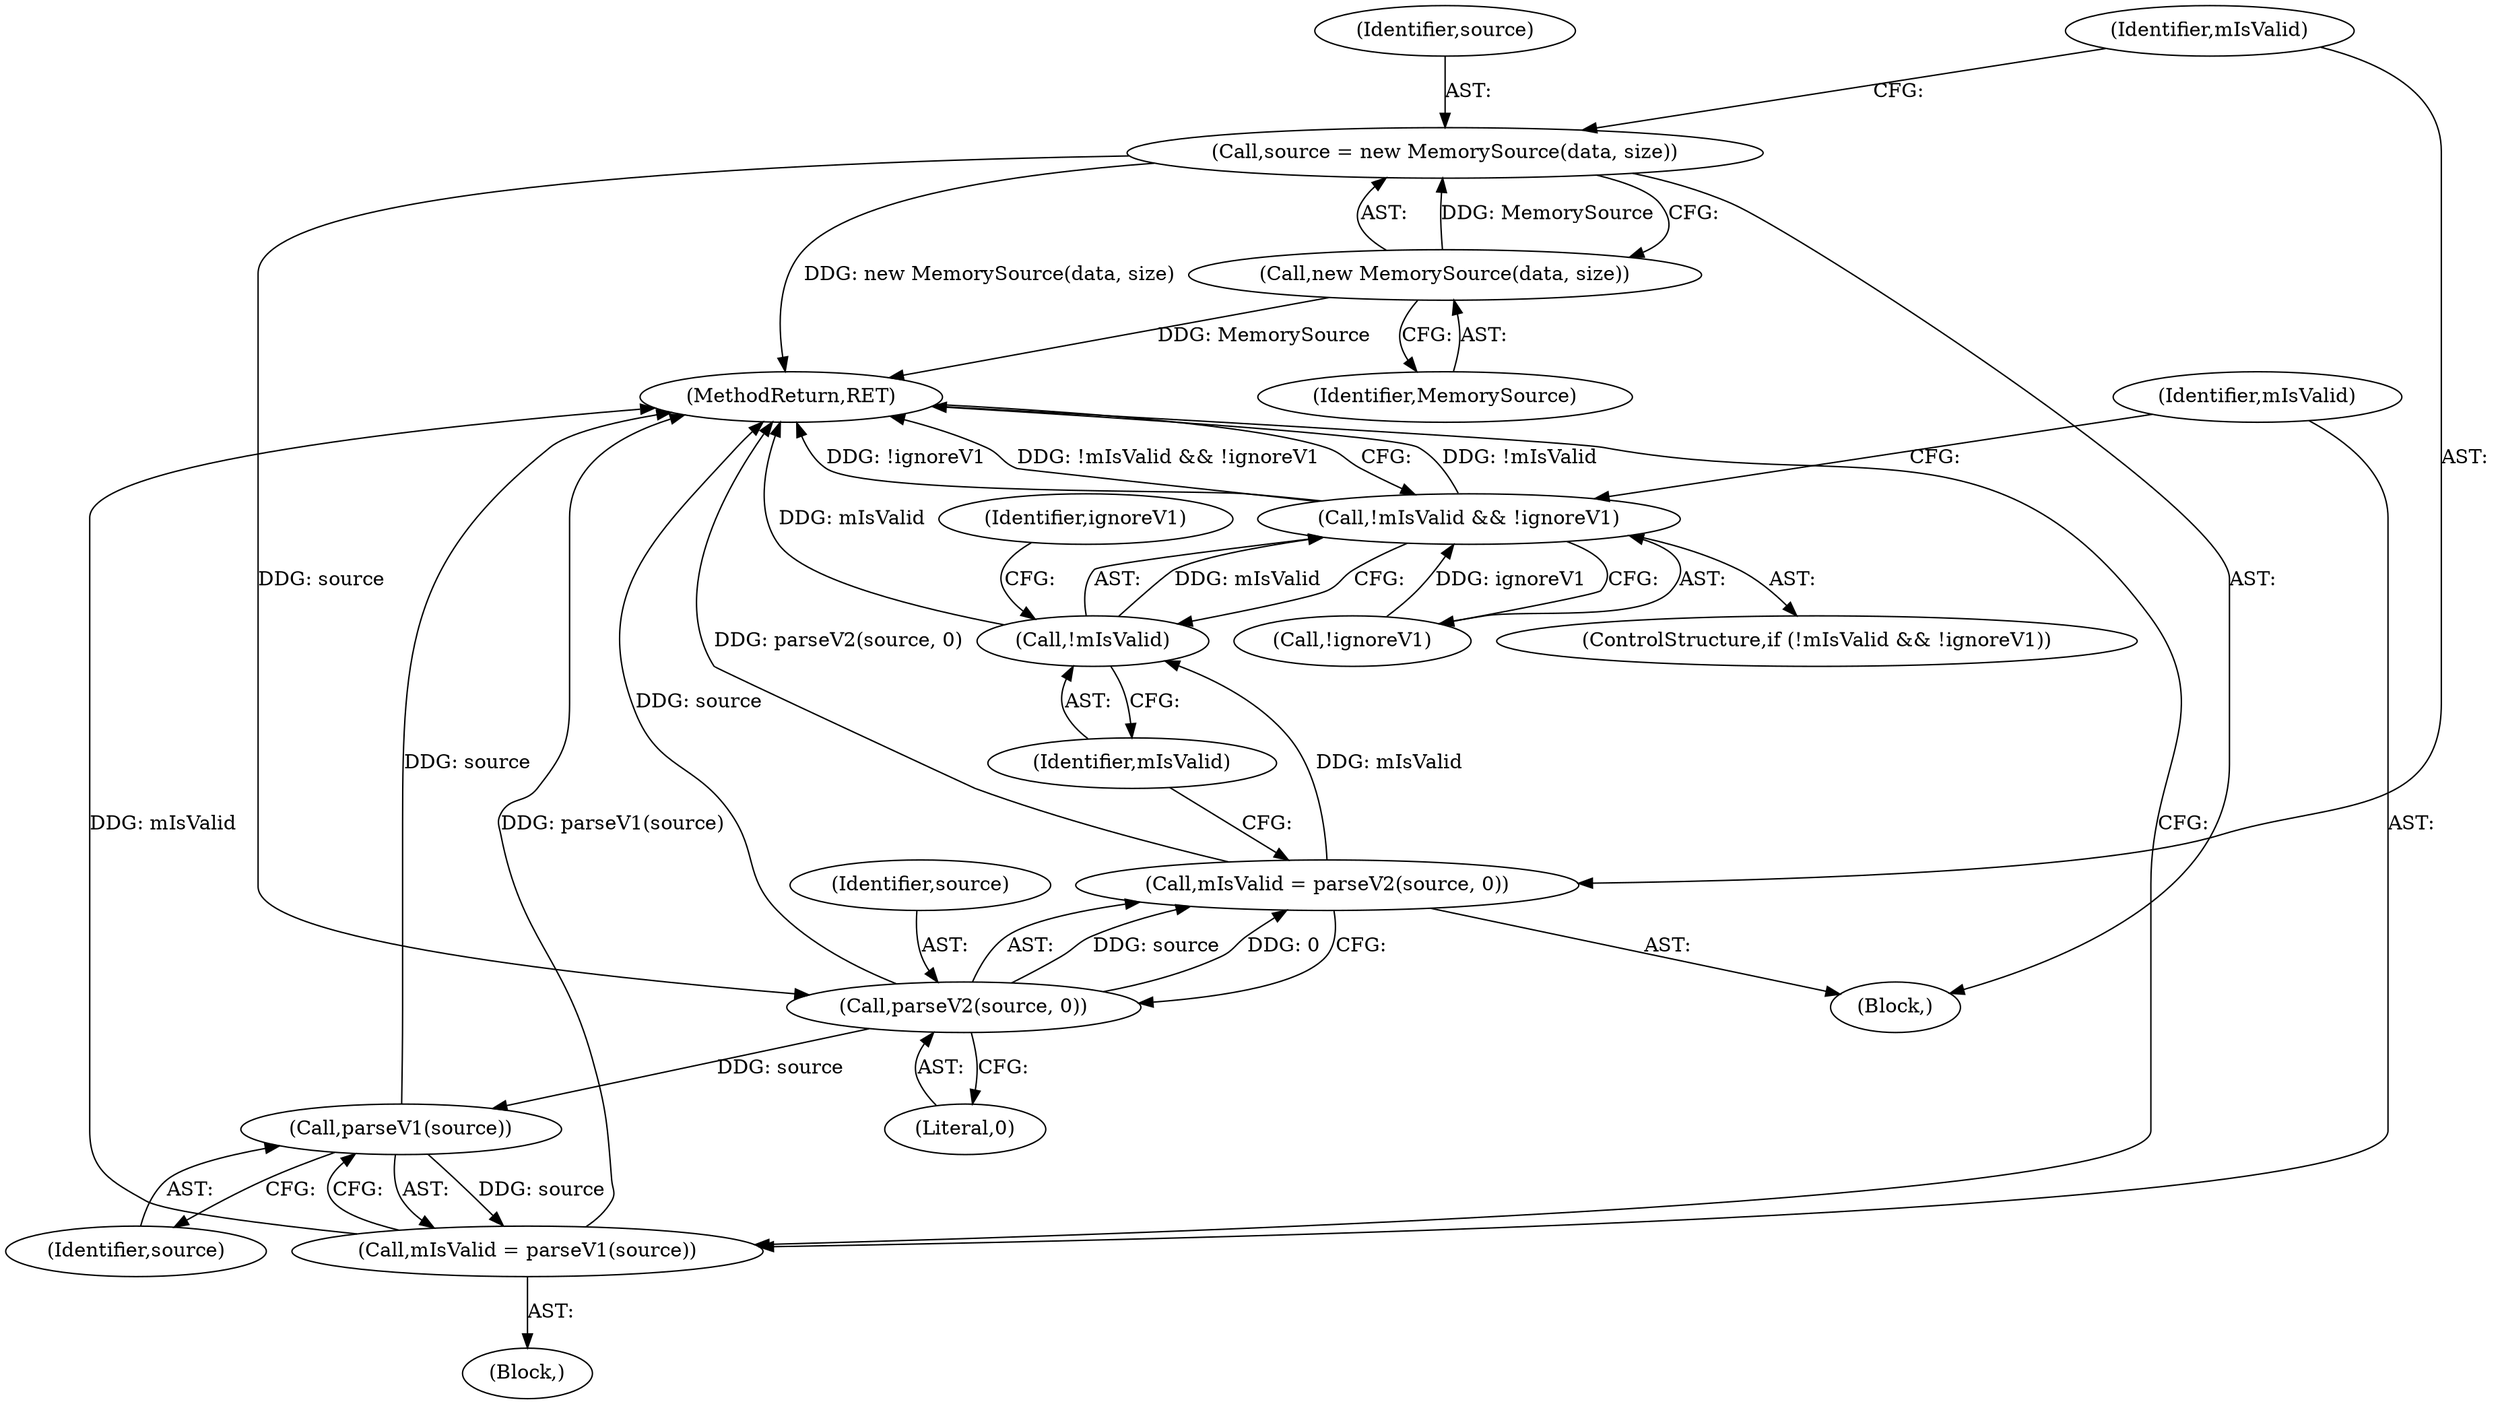 digraph "1_Android_6d0249be2275fd4086783f259f4e2c54722a7c55@del" {
"1000106" [label="(Call,source = new MemorySource(data, size))"];
"1000108" [label="(Call,new MemorySource(data, size))"];
"1000112" [label="(Call,parseV2(source, 0))"];
"1000110" [label="(Call,mIsValid = parseV2(source, 0))"];
"1000117" [label="(Call,!mIsValid)"];
"1000116" [label="(Call,!mIsValid && !ignoreV1)"];
"1000124" [label="(Call,parseV1(source))"];
"1000122" [label="(Call,mIsValid = parseV1(source))"];
"1000126" [label="(MethodReturn,RET)"];
"1000104" [label="(Block,)"];
"1000113" [label="(Identifier,source)"];
"1000124" [label="(Call,parseV1(source))"];
"1000125" [label="(Identifier,source)"];
"1000111" [label="(Identifier,mIsValid)"];
"1000110" [label="(Call,mIsValid = parseV2(source, 0))"];
"1000116" [label="(Call,!mIsValid && !ignoreV1)"];
"1000115" [label="(ControlStructure,if (!mIsValid && !ignoreV1))"];
"1000117" [label="(Call,!mIsValid)"];
"1000107" [label="(Identifier,source)"];
"1000106" [label="(Call,source = new MemorySource(data, size))"];
"1000108" [label="(Call,new MemorySource(data, size))"];
"1000119" [label="(Call,!ignoreV1)"];
"1000122" [label="(Call,mIsValid = parseV1(source))"];
"1000121" [label="(Block,)"];
"1000120" [label="(Identifier,ignoreV1)"];
"1000118" [label="(Identifier,mIsValid)"];
"1000114" [label="(Literal,0)"];
"1000123" [label="(Identifier,mIsValid)"];
"1000109" [label="(Identifier,MemorySource)"];
"1000112" [label="(Call,parseV2(source, 0))"];
"1000106" -> "1000104"  [label="AST: "];
"1000106" -> "1000108"  [label="CFG: "];
"1000107" -> "1000106"  [label="AST: "];
"1000108" -> "1000106"  [label="AST: "];
"1000111" -> "1000106"  [label="CFG: "];
"1000106" -> "1000126"  [label="DDG: new MemorySource(data, size)"];
"1000108" -> "1000106"  [label="DDG: MemorySource"];
"1000106" -> "1000112"  [label="DDG: source"];
"1000108" -> "1000109"  [label="CFG: "];
"1000109" -> "1000108"  [label="AST: "];
"1000108" -> "1000126"  [label="DDG: MemorySource"];
"1000112" -> "1000110"  [label="AST: "];
"1000112" -> "1000114"  [label="CFG: "];
"1000113" -> "1000112"  [label="AST: "];
"1000114" -> "1000112"  [label="AST: "];
"1000110" -> "1000112"  [label="CFG: "];
"1000112" -> "1000126"  [label="DDG: source"];
"1000112" -> "1000110"  [label="DDG: source"];
"1000112" -> "1000110"  [label="DDG: 0"];
"1000112" -> "1000124"  [label="DDG: source"];
"1000110" -> "1000104"  [label="AST: "];
"1000111" -> "1000110"  [label="AST: "];
"1000118" -> "1000110"  [label="CFG: "];
"1000110" -> "1000126"  [label="DDG: parseV2(source, 0)"];
"1000110" -> "1000117"  [label="DDG: mIsValid"];
"1000117" -> "1000116"  [label="AST: "];
"1000117" -> "1000118"  [label="CFG: "];
"1000118" -> "1000117"  [label="AST: "];
"1000120" -> "1000117"  [label="CFG: "];
"1000116" -> "1000117"  [label="CFG: "];
"1000117" -> "1000126"  [label="DDG: mIsValid"];
"1000117" -> "1000116"  [label="DDG: mIsValid"];
"1000116" -> "1000115"  [label="AST: "];
"1000116" -> "1000119"  [label="CFG: "];
"1000119" -> "1000116"  [label="AST: "];
"1000123" -> "1000116"  [label="CFG: "];
"1000126" -> "1000116"  [label="CFG: "];
"1000116" -> "1000126"  [label="DDG: !mIsValid"];
"1000116" -> "1000126"  [label="DDG: !ignoreV1"];
"1000116" -> "1000126"  [label="DDG: !mIsValid && !ignoreV1"];
"1000119" -> "1000116"  [label="DDG: ignoreV1"];
"1000124" -> "1000122"  [label="AST: "];
"1000124" -> "1000125"  [label="CFG: "];
"1000125" -> "1000124"  [label="AST: "];
"1000122" -> "1000124"  [label="CFG: "];
"1000124" -> "1000126"  [label="DDG: source"];
"1000124" -> "1000122"  [label="DDG: source"];
"1000122" -> "1000121"  [label="AST: "];
"1000123" -> "1000122"  [label="AST: "];
"1000126" -> "1000122"  [label="CFG: "];
"1000122" -> "1000126"  [label="DDG: mIsValid"];
"1000122" -> "1000126"  [label="DDG: parseV1(source)"];
}
